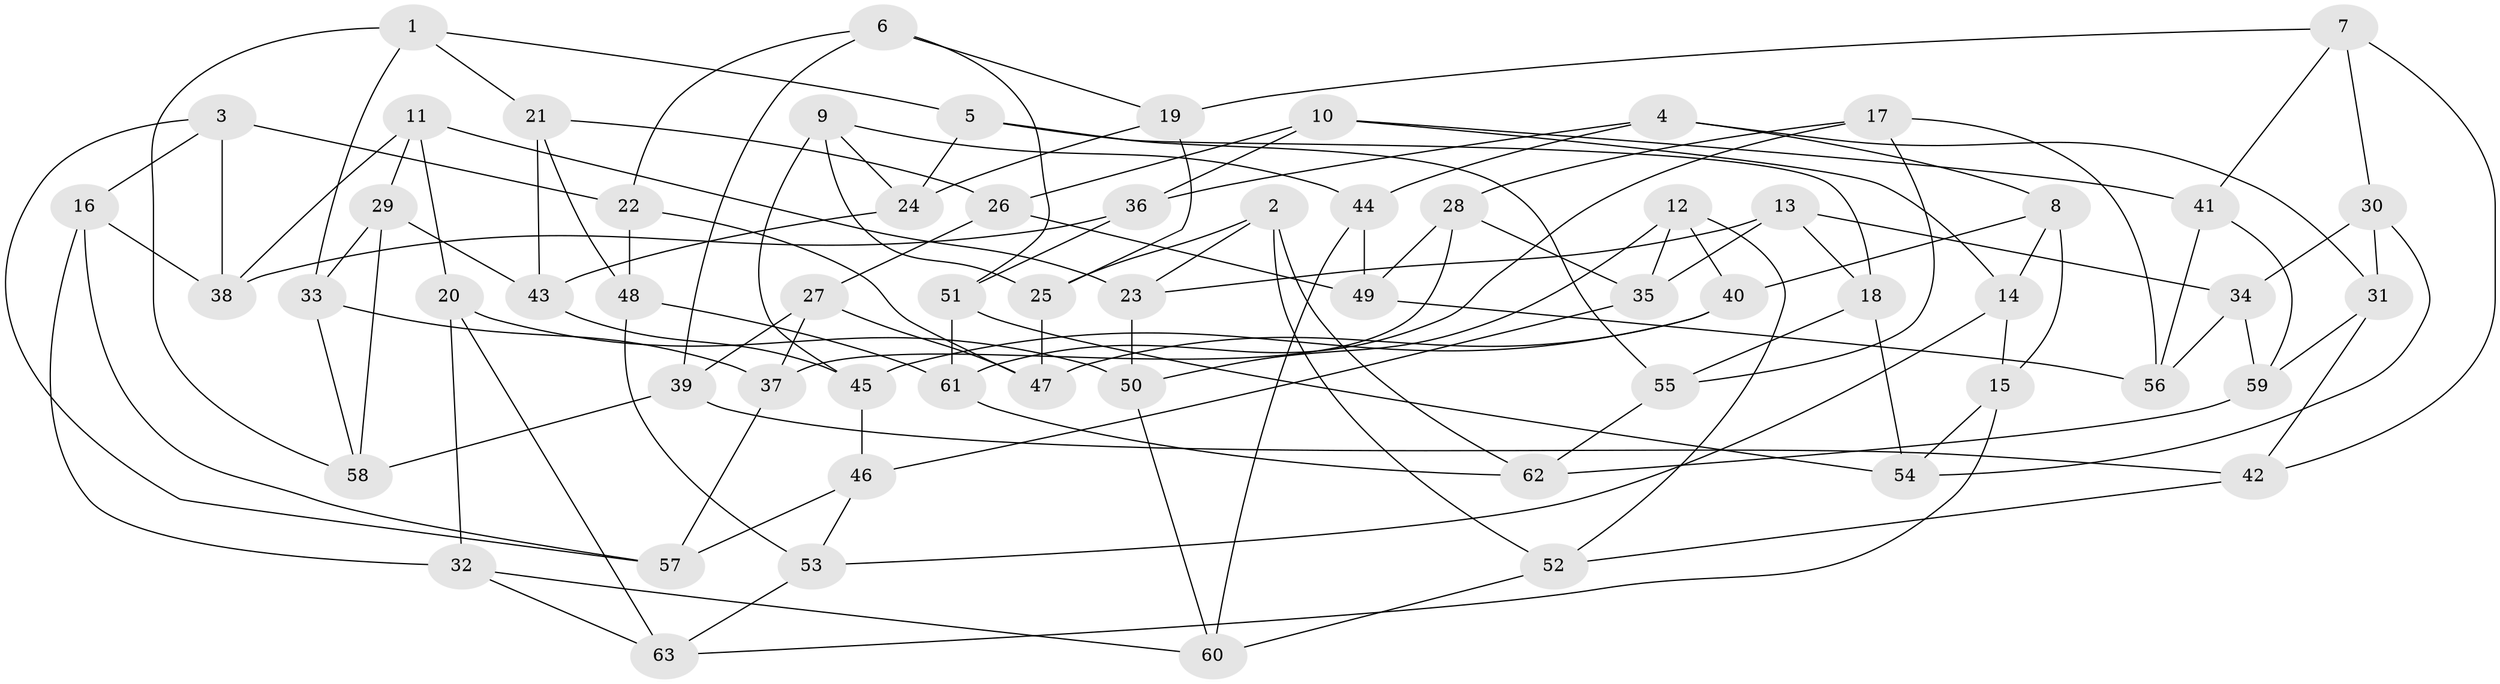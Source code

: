 // coarse degree distribution, {6: 0.5675675675675675, 4: 0.32432432432432434, 5: 0.08108108108108109, 3: 0.02702702702702703}
// Generated by graph-tools (version 1.1) at 2025/52/02/27/25 19:52:29]
// undirected, 63 vertices, 126 edges
graph export_dot {
graph [start="1"]
  node [color=gray90,style=filled];
  1;
  2;
  3;
  4;
  5;
  6;
  7;
  8;
  9;
  10;
  11;
  12;
  13;
  14;
  15;
  16;
  17;
  18;
  19;
  20;
  21;
  22;
  23;
  24;
  25;
  26;
  27;
  28;
  29;
  30;
  31;
  32;
  33;
  34;
  35;
  36;
  37;
  38;
  39;
  40;
  41;
  42;
  43;
  44;
  45;
  46;
  47;
  48;
  49;
  50;
  51;
  52;
  53;
  54;
  55;
  56;
  57;
  58;
  59;
  60;
  61;
  62;
  63;
  1 -- 58;
  1 -- 33;
  1 -- 21;
  1 -- 5;
  2 -- 52;
  2 -- 62;
  2 -- 25;
  2 -- 23;
  3 -- 38;
  3 -- 22;
  3 -- 57;
  3 -- 16;
  4 -- 36;
  4 -- 44;
  4 -- 8;
  4 -- 31;
  5 -- 24;
  5 -- 55;
  5 -- 18;
  6 -- 51;
  6 -- 39;
  6 -- 22;
  6 -- 19;
  7 -- 19;
  7 -- 30;
  7 -- 41;
  7 -- 42;
  8 -- 15;
  8 -- 40;
  8 -- 14;
  9 -- 45;
  9 -- 25;
  9 -- 44;
  9 -- 24;
  10 -- 26;
  10 -- 36;
  10 -- 41;
  10 -- 14;
  11 -- 23;
  11 -- 38;
  11 -- 20;
  11 -- 29;
  12 -- 40;
  12 -- 50;
  12 -- 35;
  12 -- 52;
  13 -- 34;
  13 -- 35;
  13 -- 23;
  13 -- 18;
  14 -- 15;
  14 -- 53;
  15 -- 54;
  15 -- 63;
  16 -- 57;
  16 -- 32;
  16 -- 38;
  17 -- 55;
  17 -- 56;
  17 -- 61;
  17 -- 28;
  18 -- 54;
  18 -- 55;
  19 -- 24;
  19 -- 25;
  20 -- 50;
  20 -- 63;
  20 -- 32;
  21 -- 26;
  21 -- 48;
  21 -- 43;
  22 -- 48;
  22 -- 47;
  23 -- 50;
  24 -- 43;
  25 -- 47;
  26 -- 27;
  26 -- 49;
  27 -- 39;
  27 -- 37;
  27 -- 47;
  28 -- 35;
  28 -- 49;
  28 -- 37;
  29 -- 43;
  29 -- 33;
  29 -- 58;
  30 -- 31;
  30 -- 34;
  30 -- 54;
  31 -- 42;
  31 -- 59;
  32 -- 60;
  32 -- 63;
  33 -- 37;
  33 -- 58;
  34 -- 59;
  34 -- 56;
  35 -- 46;
  36 -- 38;
  36 -- 51;
  37 -- 57;
  39 -- 42;
  39 -- 58;
  40 -- 45;
  40 -- 47;
  41 -- 56;
  41 -- 59;
  42 -- 52;
  43 -- 45;
  44 -- 60;
  44 -- 49;
  45 -- 46;
  46 -- 53;
  46 -- 57;
  48 -- 61;
  48 -- 53;
  49 -- 56;
  50 -- 60;
  51 -- 61;
  51 -- 54;
  52 -- 60;
  53 -- 63;
  55 -- 62;
  59 -- 62;
  61 -- 62;
}
